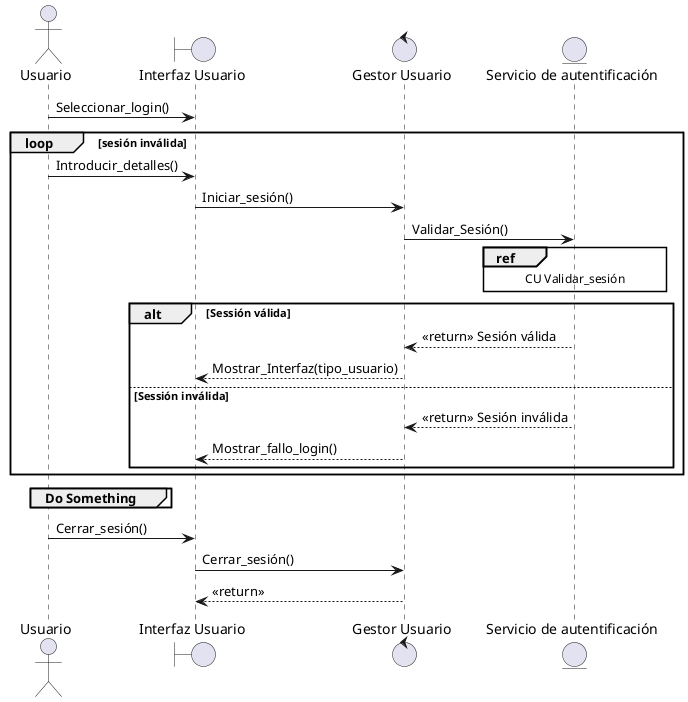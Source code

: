 @startuml
actor "Usuario"
boundary "Interfaz Usuario"
control "Gestor Usuario"
entity "Servicio de autentificación"

"Usuario" -> "Interfaz Usuario": Seleccionar_login()
loop sesión inválida
"Usuario" -> "Interfaz Usuario": Introducir_detalles()
"Interfaz Usuario" -> "Gestor Usuario": Iniciar_sesión()
"Gestor Usuario" -> "Servicio de autentificación": Validar_Sesión()
ref over "Servicio de autentificación": CU Validar_sesión

alt Sessión válida
"Servicio de autentificación" --> "Gestor Usuario": <<return>> Sesión válida 
"Gestor Usuario" --> "Interfaz Usuario": Mostrar_Interfaz(tipo_usuario)
else Sessión inválida
"Servicio de autentificación" --> "Gestor Usuario": <<return>> Sesión inválida 
"Gestor Usuario" --> "Interfaz Usuario": Mostrar_fallo_login()
end
end

group Do Something
end

"Usuario" -> "Interfaz Usuario": Cerrar_sesión()
"Interfaz Usuario" -> "Gestor Usuario": Cerrar_sesión()
"Gestor Usuario" --> "Interfaz Usuario": <<return>>
@enduml